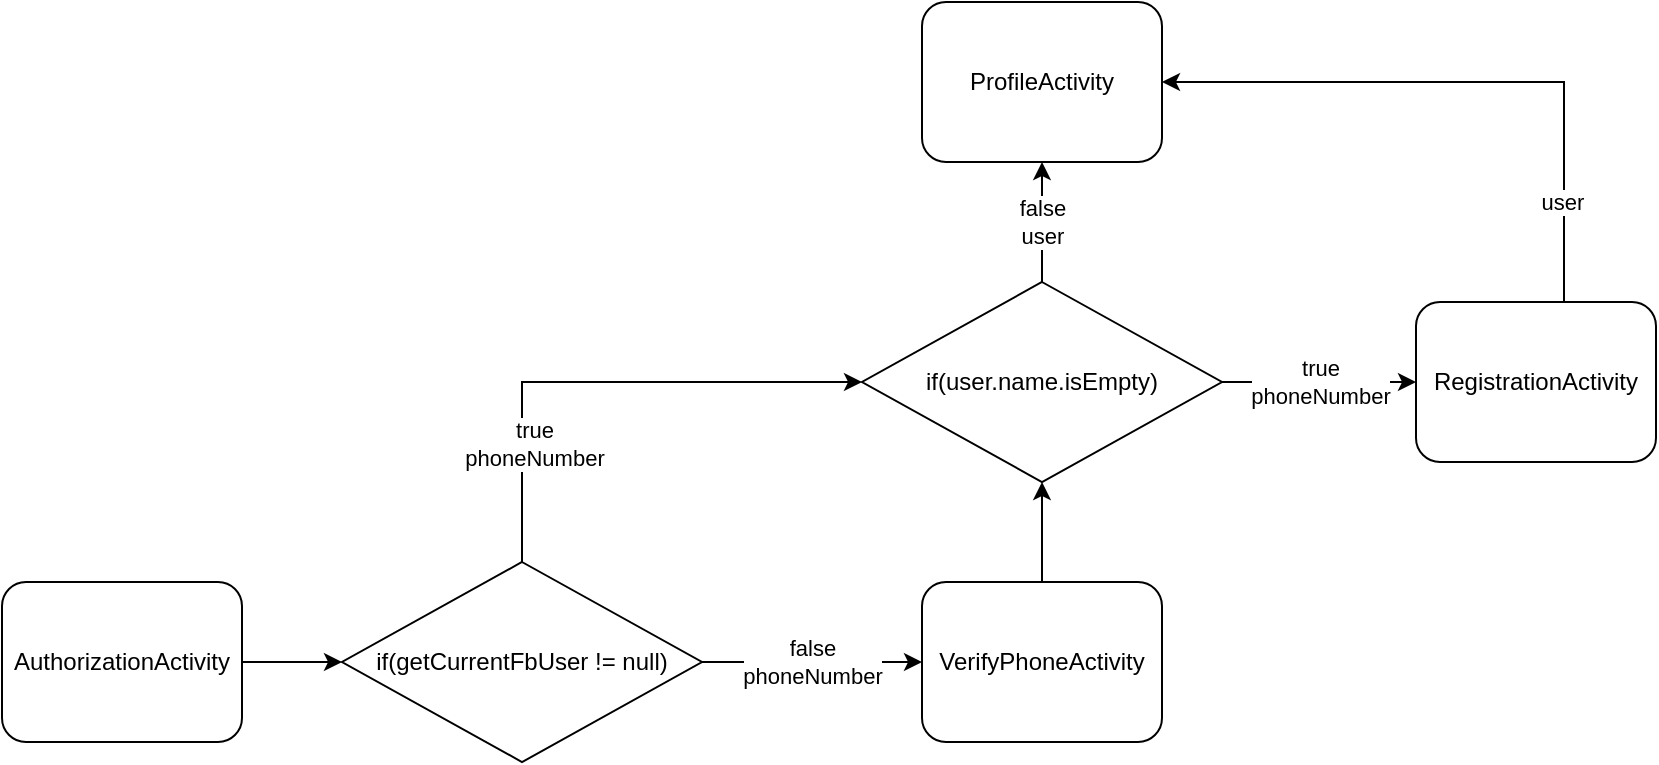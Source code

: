 <mxfile version="12.9.14" type="device"><diagram id="HsOiDhjizP4RKO8KM4Ot" name="Page-1"><mxGraphModel dx="813" dy="413" grid="1" gridSize="10" guides="1" tooltips="1" connect="1" arrows="1" fold="1" page="1" pageScale="1" pageWidth="827" pageHeight="1169" math="0" shadow="0"><root><mxCell id="0"/><mxCell id="1" parent="0"/><mxCell id="3ECdZGQsqPqEWaGUZ_P9-10" value="" style="edgeStyle=orthogonalEdgeStyle;rounded=0;orthogonalLoop=1;jettySize=auto;html=1;" edge="1" parent="1" source="3ECdZGQsqPqEWaGUZ_P9-1" target="3ECdZGQsqPqEWaGUZ_P9-9"><mxGeometry relative="1" as="geometry"/></mxCell><mxCell id="3ECdZGQsqPqEWaGUZ_P9-1" value="AuthorizationActivity" style="shape=ext;rounded=1;html=1;whiteSpace=wrap;" vertex="1" parent="1"><mxGeometry y="350" width="120" height="80" as="geometry"/></mxCell><mxCell id="3ECdZGQsqPqEWaGUZ_P9-12" value="" style="edgeStyle=orthogonalEdgeStyle;rounded=0;orthogonalLoop=1;jettySize=auto;html=1;entryX=0;entryY=0.5;entryDx=0;entryDy=0;" edge="1" parent="1" source="3ECdZGQsqPqEWaGUZ_P9-9" target="3ECdZGQsqPqEWaGUZ_P9-15"><mxGeometry relative="1" as="geometry"><mxPoint x="260" y="260" as="targetPoint"/><Array as="points"><mxPoint x="260" y="250"/></Array></mxGeometry></mxCell><mxCell id="3ECdZGQsqPqEWaGUZ_P9-20" value="true&lt;br&gt;phoneNumber" style="edgeLabel;html=1;align=center;verticalAlign=middle;resizable=0;points=[];" vertex="1" connectable="0" parent="3ECdZGQsqPqEWaGUZ_P9-12"><mxGeometry x="-0.262" y="-31" relative="1" as="geometry"><mxPoint as="offset"/></mxGeometry></mxCell><mxCell id="3ECdZGQsqPqEWaGUZ_P9-24" value="false&lt;br&gt;phoneNumber" style="edgeStyle=orthogonalEdgeStyle;rounded=0;orthogonalLoop=1;jettySize=auto;html=1;" edge="1" parent="1" source="3ECdZGQsqPqEWaGUZ_P9-9" target="3ECdZGQsqPqEWaGUZ_P9-23"><mxGeometry relative="1" as="geometry"/></mxCell><mxCell id="3ECdZGQsqPqEWaGUZ_P9-9" value="if(getCurrentFbUser != null)" style="rhombus;whiteSpace=wrap;html=1;" vertex="1" parent="1"><mxGeometry x="170" y="340" width="180" height="100" as="geometry"/></mxCell><mxCell id="3ECdZGQsqPqEWaGUZ_P9-27" value="false&lt;br&gt;user" style="edgeStyle=orthogonalEdgeStyle;rounded=0;orthogonalLoop=1;jettySize=auto;html=1;" edge="1" parent="1" source="3ECdZGQsqPqEWaGUZ_P9-15" target="3ECdZGQsqPqEWaGUZ_P9-19"><mxGeometry relative="1" as="geometry"/></mxCell><mxCell id="3ECdZGQsqPqEWaGUZ_P9-35" value="true&lt;br&gt;phoneNumber" style="edgeStyle=orthogonalEdgeStyle;rounded=0;orthogonalLoop=1;jettySize=auto;html=1;" edge="1" parent="1" source="3ECdZGQsqPqEWaGUZ_P9-15" target="3ECdZGQsqPqEWaGUZ_P9-30"><mxGeometry relative="1" as="geometry"><Array as="points"><mxPoint x="660" y="250"/><mxPoint x="660" y="250"/></Array></mxGeometry></mxCell><mxCell id="3ECdZGQsqPqEWaGUZ_P9-15" value="if(user.name.isEmpty)" style="rhombus;whiteSpace=wrap;html=1;" vertex="1" parent="1"><mxGeometry x="430" y="200" width="180" height="100" as="geometry"/></mxCell><mxCell id="3ECdZGQsqPqEWaGUZ_P9-19" value="ProfileActivity" style="shape=ext;rounded=1;html=1;whiteSpace=wrap;" vertex="1" parent="1"><mxGeometry x="460" y="60" width="120" height="80" as="geometry"/></mxCell><mxCell id="3ECdZGQsqPqEWaGUZ_P9-26" value="" style="edgeStyle=orthogonalEdgeStyle;rounded=0;orthogonalLoop=1;jettySize=auto;html=1;" edge="1" parent="1" source="3ECdZGQsqPqEWaGUZ_P9-23" target="3ECdZGQsqPqEWaGUZ_P9-15"><mxGeometry relative="1" as="geometry"/></mxCell><mxCell id="3ECdZGQsqPqEWaGUZ_P9-23" value="VerifyPhoneActivity" style="shape=ext;rounded=1;html=1;whiteSpace=wrap;" vertex="1" parent="1"><mxGeometry x="460" y="350" width="120" height="80" as="geometry"/></mxCell><mxCell id="3ECdZGQsqPqEWaGUZ_P9-36" style="edgeStyle=orthogonalEdgeStyle;rounded=0;orthogonalLoop=1;jettySize=auto;html=1;entryX=1;entryY=0.5;entryDx=0;entryDy=0;" edge="1" parent="1" source="3ECdZGQsqPqEWaGUZ_P9-30" target="3ECdZGQsqPqEWaGUZ_P9-19"><mxGeometry relative="1" as="geometry"><Array as="points"><mxPoint x="781" y="100"/></Array></mxGeometry></mxCell><mxCell id="3ECdZGQsqPqEWaGUZ_P9-37" value="user" style="edgeLabel;html=1;align=center;verticalAlign=middle;resizable=0;points=[];" vertex="1" connectable="0" parent="3ECdZGQsqPqEWaGUZ_P9-36"><mxGeometry x="-0.317" y="-3" relative="1" as="geometry"><mxPoint x="-4" y="55.83" as="offset"/></mxGeometry></mxCell><mxCell id="3ECdZGQsqPqEWaGUZ_P9-30" value="RegistrationActivity" style="shape=ext;rounded=1;html=1;whiteSpace=wrap;" vertex="1" parent="1"><mxGeometry x="707" y="210" width="120" height="80" as="geometry"/></mxCell></root></mxGraphModel></diagram></mxfile>